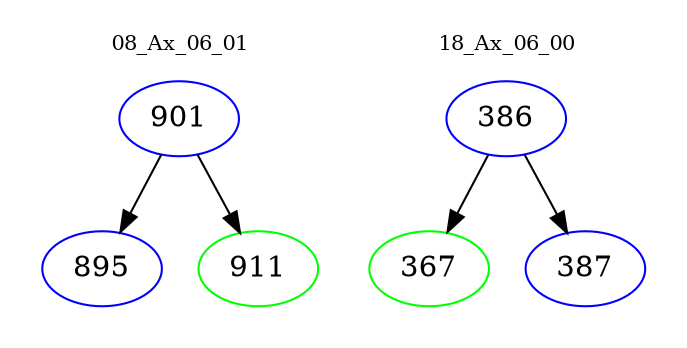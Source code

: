 digraph{
subgraph cluster_0 {
color = white
label = "08_Ax_06_01";
fontsize=10;
T0_901 [label="901", color="blue"]
T0_901 -> T0_895 [color="black"]
T0_895 [label="895", color="blue"]
T0_901 -> T0_911 [color="black"]
T0_911 [label="911", color="green"]
}
subgraph cluster_1 {
color = white
label = "18_Ax_06_00";
fontsize=10;
T1_386 [label="386", color="blue"]
T1_386 -> T1_367 [color="black"]
T1_367 [label="367", color="green"]
T1_386 -> T1_387 [color="black"]
T1_387 [label="387", color="blue"]
}
}
